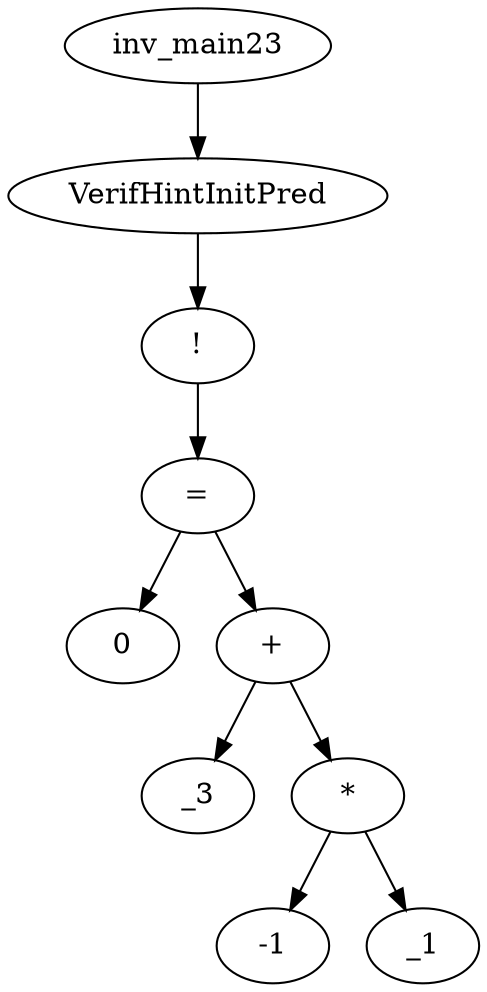 digraph dag {
0 [label="inv_main23"];
1 [label="VerifHintInitPred"];
2 [label="!"];
3 [label="="];
4 [label="0"];
5 [label="+"];
6 [label="_3"];
7 [label="*"];
8 [label="-1"];
9 [label="_1"];
0->1
1->2
2->3
3->5
3 -> 4
5->7
5 -> 6
7->9
7 -> 8
}
